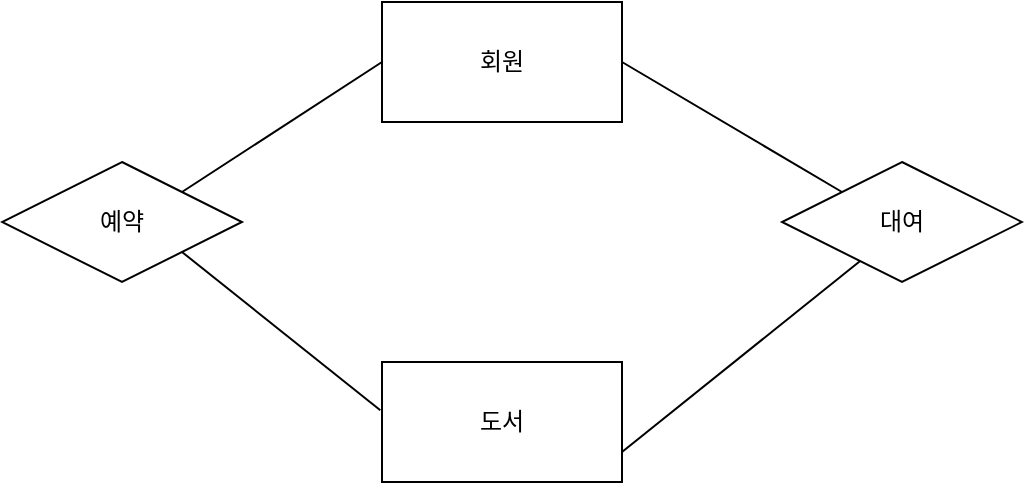 <mxfile version="20.3.6" type="device"><diagram id="R2lEEEUBdFMjLlhIrx00" name="Page-1"><mxGraphModel dx="1135" dy="658" grid="1" gridSize="10" guides="1" tooltips="1" connect="1" arrows="1" fold="1" page="1" pageScale="1" pageWidth="2339" pageHeight="3300" math="0" shadow="0" extFonts="Permanent Marker^https://fonts.googleapis.com/css?family=Permanent+Marker"><root><mxCell id="0"/><mxCell id="1" parent="0"/><mxCell id="3Kt3ohirPViNoFk21t8w-1" value="예약" style="shape=rhombus;perimeter=rhombusPerimeter;whiteSpace=wrap;html=1;align=center;" vertex="1" parent="1"><mxGeometry x="380" y="140" width="120" height="60" as="geometry"/></mxCell><mxCell id="3Kt3ohirPViNoFk21t8w-2" value="회원" style="whiteSpace=wrap;html=1;" vertex="1" parent="1"><mxGeometry x="570" y="60" width="120" height="60" as="geometry"/></mxCell><mxCell id="3Kt3ohirPViNoFk21t8w-4" value="도서" style="whiteSpace=wrap;html=1;" vertex="1" parent="1"><mxGeometry x="570" y="240" width="120" height="60" as="geometry"/></mxCell><mxCell id="3Kt3ohirPViNoFk21t8w-6" value="대여" style="shape=rhombus;perimeter=rhombusPerimeter;whiteSpace=wrap;html=1;align=center;" vertex="1" parent="1"><mxGeometry x="770" y="140" width="120" height="60" as="geometry"/></mxCell><mxCell id="3Kt3ohirPViNoFk21t8w-7" value="" style="endArrow=none;html=1;rounded=0;entryX=0;entryY=0.5;entryDx=0;entryDy=0;exitX=1;exitY=0;exitDx=0;exitDy=0;" edge="1" parent="1" source="3Kt3ohirPViNoFk21t8w-1" target="3Kt3ohirPViNoFk21t8w-2"><mxGeometry relative="1" as="geometry"><mxPoint x="410" y="380" as="sourcePoint"/><mxPoint x="570" y="380" as="targetPoint"/></mxGeometry></mxCell><mxCell id="3Kt3ohirPViNoFk21t8w-10" value="" style="endArrow=none;html=1;rounded=0;entryX=-0.007;entryY=0.402;entryDx=0;entryDy=0;exitX=1;exitY=1;exitDx=0;exitDy=0;entryPerimeter=0;" edge="1" parent="1" source="3Kt3ohirPViNoFk21t8w-1" target="3Kt3ohirPViNoFk21t8w-4"><mxGeometry relative="1" as="geometry"><mxPoint x="480" y="165.0" as="sourcePoint"/><mxPoint x="580" y="100.0" as="targetPoint"/></mxGeometry></mxCell><mxCell id="3Kt3ohirPViNoFk21t8w-11" value="" style="endArrow=none;html=1;rounded=0;entryX=0.327;entryY=0.823;entryDx=0;entryDy=0;exitX=1;exitY=0.75;exitDx=0;exitDy=0;entryPerimeter=0;" edge="1" parent="1" source="3Kt3ohirPViNoFk21t8w-4" target="3Kt3ohirPViNoFk21t8w-6"><mxGeometry relative="1" as="geometry"><mxPoint x="480" y="195" as="sourcePoint"/><mxPoint x="579.16" y="274.12" as="targetPoint"/></mxGeometry></mxCell><mxCell id="3Kt3ohirPViNoFk21t8w-12" value="" style="endArrow=none;html=1;rounded=0;entryX=0;entryY=0;entryDx=0;entryDy=0;exitX=1;exitY=0.5;exitDx=0;exitDy=0;" edge="1" parent="1" source="3Kt3ohirPViNoFk21t8w-2" target="3Kt3ohirPViNoFk21t8w-6"><mxGeometry relative="1" as="geometry"><mxPoint x="700" y="295" as="sourcePoint"/><mxPoint x="810" y="195" as="targetPoint"/></mxGeometry></mxCell></root></mxGraphModel></diagram></mxfile>